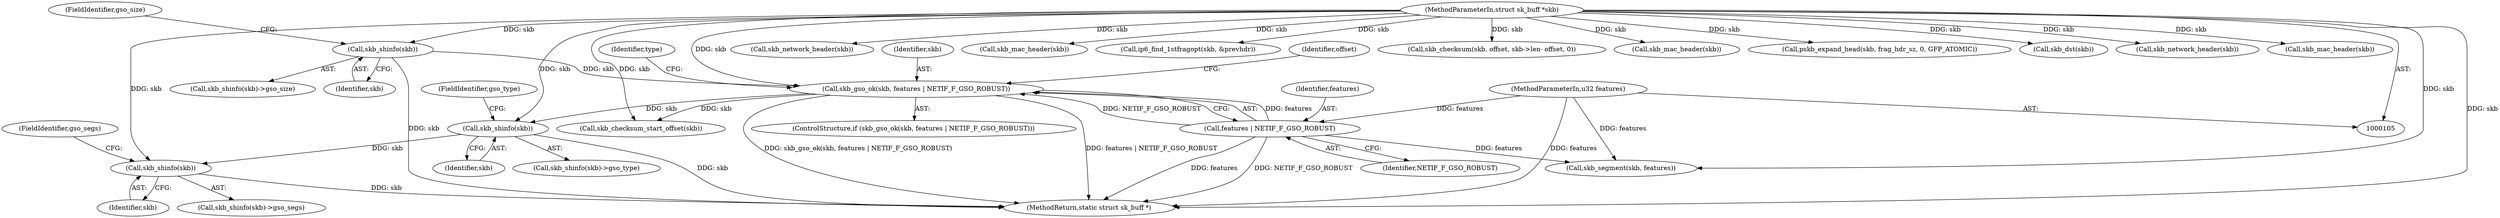 digraph "0_linux_87c48fa3b4630905f98268dde838ee43626a060c_3@pointer" {
"1000173" [label="(Call,skb_shinfo(skb))"];
"1000154" [label="(Call,skb_shinfo(skb))"];
"1000144" [label="(Call,skb_gso_ok(skb, features | NETIF_F_GSO_ROBUST))"];
"1000132" [label="(Call,skb_shinfo(skb))"];
"1000106" [label="(MethodParameterIn,struct sk_buff *skb)"];
"1000146" [label="(Call,features | NETIF_F_GSO_ROBUST)"];
"1000107" [label="(MethodParameterIn,u32 features)"];
"1000285" [label="(Call,skb_network_header(skb))"];
"1000174" [label="(Identifier,skb)"];
"1000153" [label="(Call,skb_shinfo(skb)->gso_type)"];
"1000107" [label="(MethodParameterIn,u32 features)"];
"1000106" [label="(MethodParameterIn,struct sk_buff *skb)"];
"1000224" [label="(Call,skb_mac_header(skb))"];
"1000147" [label="(Identifier,features)"];
"1000172" [label="(Call,skb_shinfo(skb)->gso_segs)"];
"1000175" [label="(FieldIdentifier,gso_segs)"];
"1000131" [label="(Call,skb_shinfo(skb)->gso_size)"];
"1000239" [label="(Call,ip6_find_1stfragopt(skb, &prevhdr))"];
"1000306" [label="(Call,skb_segment(skb, features))"];
"1000187" [label="(Call,skb_checksum_start_offset(skb))"];
"1000133" [label="(Identifier,skb)"];
"1000191" [label="(Call,skb_checksum(skb, offset, skb->len- offset, 0))"];
"1000257" [label="(Call,skb_mac_header(skb))"];
"1000154" [label="(Call,skb_shinfo(skb))"];
"1000132" [label="(Call,skb_shinfo(skb))"];
"1000231" [label="(Call,pskb_expand_head(skb, frag_hdr_sz, 0, GFP_ATOMIC))"];
"1000302" [label="(Call,skb_dst(skb))"];
"1000254" [label="(Call,skb_network_header(skb))"];
"1000155" [label="(Identifier,skb)"];
"1000152" [label="(Identifier,type)"];
"1000145" [label="(Identifier,skb)"];
"1000156" [label="(FieldIdentifier,gso_type)"];
"1000134" [label="(FieldIdentifier,gso_size)"];
"1000143" [label="(ControlStructure,if (skb_gso_ok(skb, features | NETIF_F_GSO_ROBUST)))"];
"1000262" [label="(Call,skb_mac_header(skb))"];
"1000144" [label="(Call,skb_gso_ok(skb, features | NETIF_F_GSO_ROBUST))"];
"1000146" [label="(Call,features | NETIF_F_GSO_ROBUST)"];
"1000312" [label="(MethodReturn,static struct sk_buff *)"];
"1000148" [label="(Identifier,NETIF_F_GSO_ROBUST)"];
"1000173" [label="(Call,skb_shinfo(skb))"];
"1000186" [label="(Identifier,offset)"];
"1000173" -> "1000172"  [label="AST: "];
"1000173" -> "1000174"  [label="CFG: "];
"1000174" -> "1000173"  [label="AST: "];
"1000175" -> "1000173"  [label="CFG: "];
"1000173" -> "1000312"  [label="DDG: skb"];
"1000154" -> "1000173"  [label="DDG: skb"];
"1000106" -> "1000173"  [label="DDG: skb"];
"1000154" -> "1000153"  [label="AST: "];
"1000154" -> "1000155"  [label="CFG: "];
"1000155" -> "1000154"  [label="AST: "];
"1000156" -> "1000154"  [label="CFG: "];
"1000154" -> "1000312"  [label="DDG: skb"];
"1000144" -> "1000154"  [label="DDG: skb"];
"1000106" -> "1000154"  [label="DDG: skb"];
"1000144" -> "1000143"  [label="AST: "];
"1000144" -> "1000146"  [label="CFG: "];
"1000145" -> "1000144"  [label="AST: "];
"1000146" -> "1000144"  [label="AST: "];
"1000152" -> "1000144"  [label="CFG: "];
"1000186" -> "1000144"  [label="CFG: "];
"1000144" -> "1000312"  [label="DDG: skb_gso_ok(skb, features | NETIF_F_GSO_ROBUST)"];
"1000144" -> "1000312"  [label="DDG: features | NETIF_F_GSO_ROBUST"];
"1000132" -> "1000144"  [label="DDG: skb"];
"1000106" -> "1000144"  [label="DDG: skb"];
"1000146" -> "1000144"  [label="DDG: features"];
"1000146" -> "1000144"  [label="DDG: NETIF_F_GSO_ROBUST"];
"1000144" -> "1000187"  [label="DDG: skb"];
"1000132" -> "1000131"  [label="AST: "];
"1000132" -> "1000133"  [label="CFG: "];
"1000133" -> "1000132"  [label="AST: "];
"1000134" -> "1000132"  [label="CFG: "];
"1000132" -> "1000312"  [label="DDG: skb"];
"1000106" -> "1000132"  [label="DDG: skb"];
"1000106" -> "1000105"  [label="AST: "];
"1000106" -> "1000312"  [label="DDG: skb"];
"1000106" -> "1000187"  [label="DDG: skb"];
"1000106" -> "1000191"  [label="DDG: skb"];
"1000106" -> "1000224"  [label="DDG: skb"];
"1000106" -> "1000231"  [label="DDG: skb"];
"1000106" -> "1000239"  [label="DDG: skb"];
"1000106" -> "1000254"  [label="DDG: skb"];
"1000106" -> "1000257"  [label="DDG: skb"];
"1000106" -> "1000262"  [label="DDG: skb"];
"1000106" -> "1000285"  [label="DDG: skb"];
"1000106" -> "1000302"  [label="DDG: skb"];
"1000106" -> "1000306"  [label="DDG: skb"];
"1000146" -> "1000148"  [label="CFG: "];
"1000147" -> "1000146"  [label="AST: "];
"1000148" -> "1000146"  [label="AST: "];
"1000146" -> "1000312"  [label="DDG: NETIF_F_GSO_ROBUST"];
"1000146" -> "1000312"  [label="DDG: features"];
"1000107" -> "1000146"  [label="DDG: features"];
"1000146" -> "1000306"  [label="DDG: features"];
"1000107" -> "1000105"  [label="AST: "];
"1000107" -> "1000312"  [label="DDG: features"];
"1000107" -> "1000306"  [label="DDG: features"];
}
